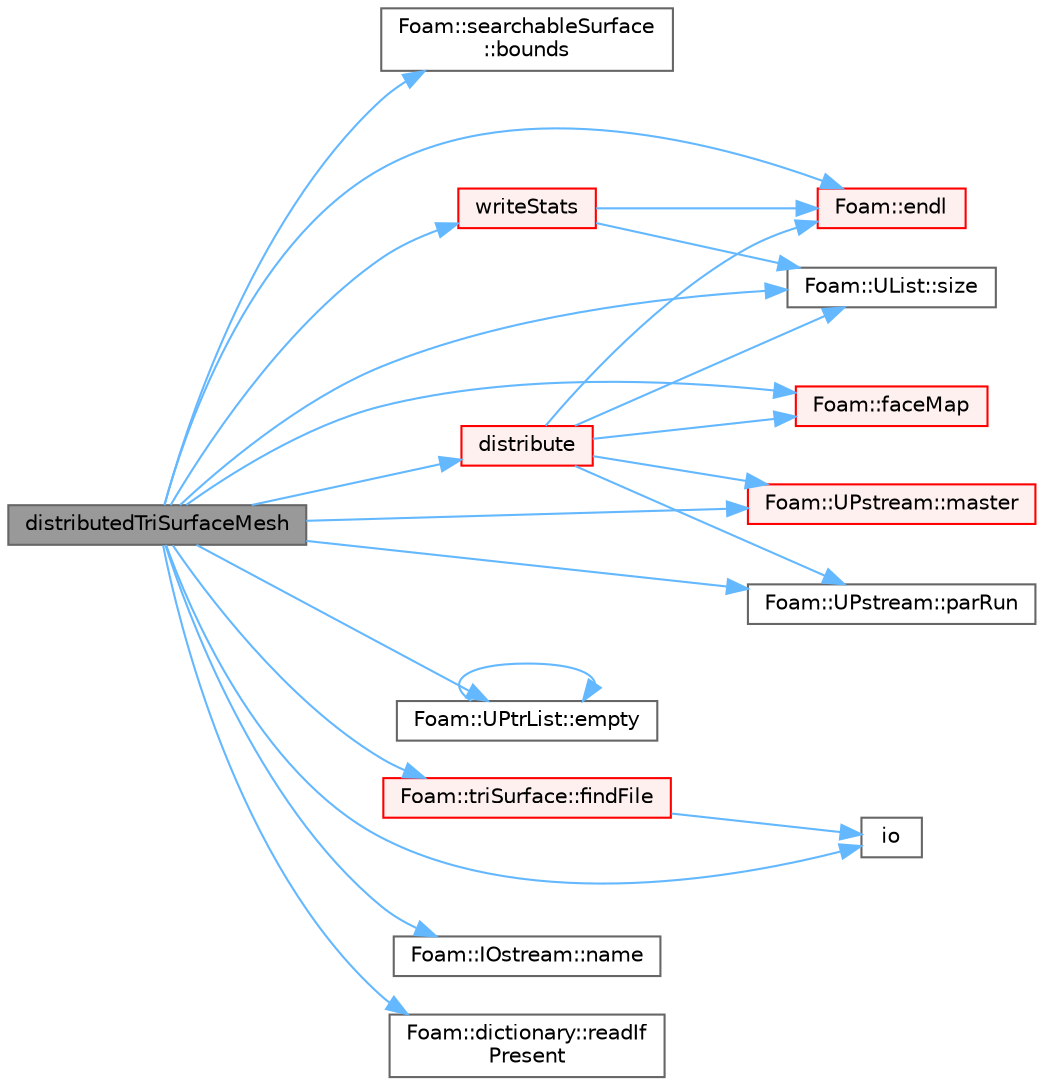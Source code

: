 digraph "distributedTriSurfaceMesh"
{
 // LATEX_PDF_SIZE
  bgcolor="transparent";
  edge [fontname=Helvetica,fontsize=10,labelfontname=Helvetica,labelfontsize=10];
  node [fontname=Helvetica,fontsize=10,shape=box,height=0.2,width=0.4];
  rankdir="LR";
  Node1 [id="Node000001",label="distributedTriSurfaceMesh",height=0.2,width=0.4,color="gray40", fillcolor="grey60", style="filled", fontcolor="black",tooltip=" "];
  Node1 -> Node2 [id="edge1_Node000001_Node000002",color="steelblue1",style="solid",tooltip=" "];
  Node2 [id="Node000002",label="Foam::searchableSurface\l::bounds",height=0.2,width=0.4,color="grey40", fillcolor="white", style="filled",URL="$classFoam_1_1searchableSurface.html#ae70dfcb5f6a2974d1c77ea6091120b89",tooltip=" "];
  Node1 -> Node3 [id="edge2_Node000001_Node000003",color="steelblue1",style="solid",tooltip=" "];
  Node3 [id="Node000003",label="distribute",height=0.2,width=0.4,color="red", fillcolor="#FFF0F0", style="filled",URL="$classFoam_1_1distributedTriSurfaceMesh.html#a30b981a389a43e4853d4dec45e4e5edb",tooltip=" "];
  Node3 -> Node8 [id="edge3_Node000003_Node000008",color="steelblue1",style="solid",tooltip=" "];
  Node8 [id="Node000008",label="Foam::endl",height=0.2,width=0.4,color="red", fillcolor="#FFF0F0", style="filled",URL="$namespaceFoam.html#a7d5eca45a323264dc5fe811500ebda47",tooltip=" "];
  Node3 -> Node26 [id="edge4_Node000003_Node000026",color="steelblue1",style="solid",tooltip=" "];
  Node26 [id="Node000026",label="Foam::faceMap",height=0.2,width=0.4,color="red", fillcolor="#FFF0F0", style="filled",URL="$namespaceFoam.html#a07575dc8f5db1a87af23b7c4e2647e3f",tooltip=" "];
  Node3 -> Node31 [id="edge5_Node000003_Node000031",color="steelblue1",style="solid",tooltip=" "];
  Node31 [id="Node000031",label="Foam::UPstream::master",height=0.2,width=0.4,color="red", fillcolor="#FFF0F0", style="filled",URL="$classFoam_1_1UPstream.html#a60159c36fcc2e247e0cb24b89914f1e4",tooltip=" "];
  Node3 -> Node38 [id="edge6_Node000003_Node000038",color="steelblue1",style="solid",tooltip=" "];
  Node38 [id="Node000038",label="Foam::UPstream::parRun",height=0.2,width=0.4,color="grey40", fillcolor="white", style="filled",URL="$classFoam_1_1UPstream.html#afb8def01c77f71ab69d0bf95b9fb0321",tooltip=" "];
  Node3 -> Node41 [id="edge7_Node000003_Node000041",color="steelblue1",style="solid",tooltip=" "];
  Node41 [id="Node000041",label="Foam::UList::size",height=0.2,width=0.4,color="grey40", fillcolor="white", style="filled",URL="$classFoam_1_1UList.html#abc296a9a9358ca1777de98c15a4d7816",tooltip=" "];
  Node1 -> Node44 [id="edge8_Node000001_Node000044",color="steelblue1",style="solid",tooltip=" "];
  Node44 [id="Node000044",label="Foam::UPtrList::empty",height=0.2,width=0.4,color="grey40", fillcolor="white", style="filled",URL="$classFoam_1_1UPtrList.html#a3f6fc5de06a318920d84f3c3742db07f",tooltip=" "];
  Node44 -> Node44 [id="edge9_Node000044_Node000044",color="steelblue1",style="solid",tooltip=" "];
  Node1 -> Node8 [id="edge10_Node000001_Node000008",color="steelblue1",style="solid",tooltip=" "];
  Node1 -> Node26 [id="edge11_Node000001_Node000026",color="steelblue1",style="solid",tooltip=" "];
  Node1 -> Node45 [id="edge12_Node000001_Node000045",color="steelblue1",style="solid",tooltip=" "];
  Node45 [id="Node000045",label="Foam::triSurface::findFile",height=0.2,width=0.4,color="red", fillcolor="#FFF0F0", style="filled",URL="$classFoam_1_1triSurface.html#a47a8102e8b07b7ebe1bef8056af51343",tooltip=" "];
  Node45 -> Node51 [id="edge13_Node000045_Node000051",color="steelblue1",style="solid",tooltip=" "];
  Node51 [id="Node000051",label="io",height=0.2,width=0.4,color="grey40", fillcolor="white", style="filled",URL="$lagrangian_2reactingParcelFoam_2createMeshesPostProcess_8H.html#a5b4575252c9e475bd8784f80e445a82d",tooltip=" "];
  Node1 -> Node51 [id="edge14_Node000001_Node000051",color="steelblue1",style="solid",tooltip=" "];
  Node1 -> Node31 [id="edge15_Node000001_Node000031",color="steelblue1",style="solid",tooltip=" "];
  Node1 -> Node52 [id="edge16_Node000001_Node000052",color="steelblue1",style="solid",tooltip=" "];
  Node52 [id="Node000052",label="Foam::IOstream::name",height=0.2,width=0.4,color="grey40", fillcolor="white", style="filled",URL="$classFoam_1_1IOstream.html#a703f3db5461881b179f5e58b8308f171",tooltip=" "];
  Node1 -> Node38 [id="edge17_Node000001_Node000038",color="steelblue1",style="solid",tooltip=" "];
  Node1 -> Node53 [id="edge18_Node000001_Node000053",color="steelblue1",style="solid",tooltip=" "];
  Node53 [id="Node000053",label="Foam::dictionary::readIf\lPresent",height=0.2,width=0.4,color="grey40", fillcolor="white", style="filled",URL="$classFoam_1_1dictionary.html#a9dce338cb241a7e8c2c390292fee0a5f",tooltip=" "];
  Node1 -> Node41 [id="edge19_Node000001_Node000041",color="steelblue1",style="solid",tooltip=" "];
  Node1 -> Node54 [id="edge20_Node000001_Node000054",color="steelblue1",style="solid",tooltip=" "];
  Node54 [id="Node000054",label="writeStats",height=0.2,width=0.4,color="red", fillcolor="#FFF0F0", style="filled",URL="$classFoam_1_1distributedTriSurfaceMesh.html#abcdb99a5c0073642de36f2a8b03e92c2",tooltip=" "];
  Node54 -> Node8 [id="edge21_Node000054_Node000008",color="steelblue1",style="solid",tooltip=" "];
  Node54 -> Node41 [id="edge22_Node000054_Node000041",color="steelblue1",style="solid",tooltip=" "];
}
